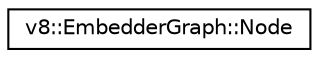 digraph "Graphical Class Hierarchy"
{
  edge [fontname="Helvetica",fontsize="10",labelfontname="Helvetica",labelfontsize="10"];
  node [fontname="Helvetica",fontsize="10",shape=record];
  rankdir="LR";
  Node1 [label="v8::EmbedderGraph::Node",height=0.2,width=0.4,color="black", fillcolor="white", style="filled",URL="$classv8_1_1EmbedderGraph_1_1Node.html"];
}
